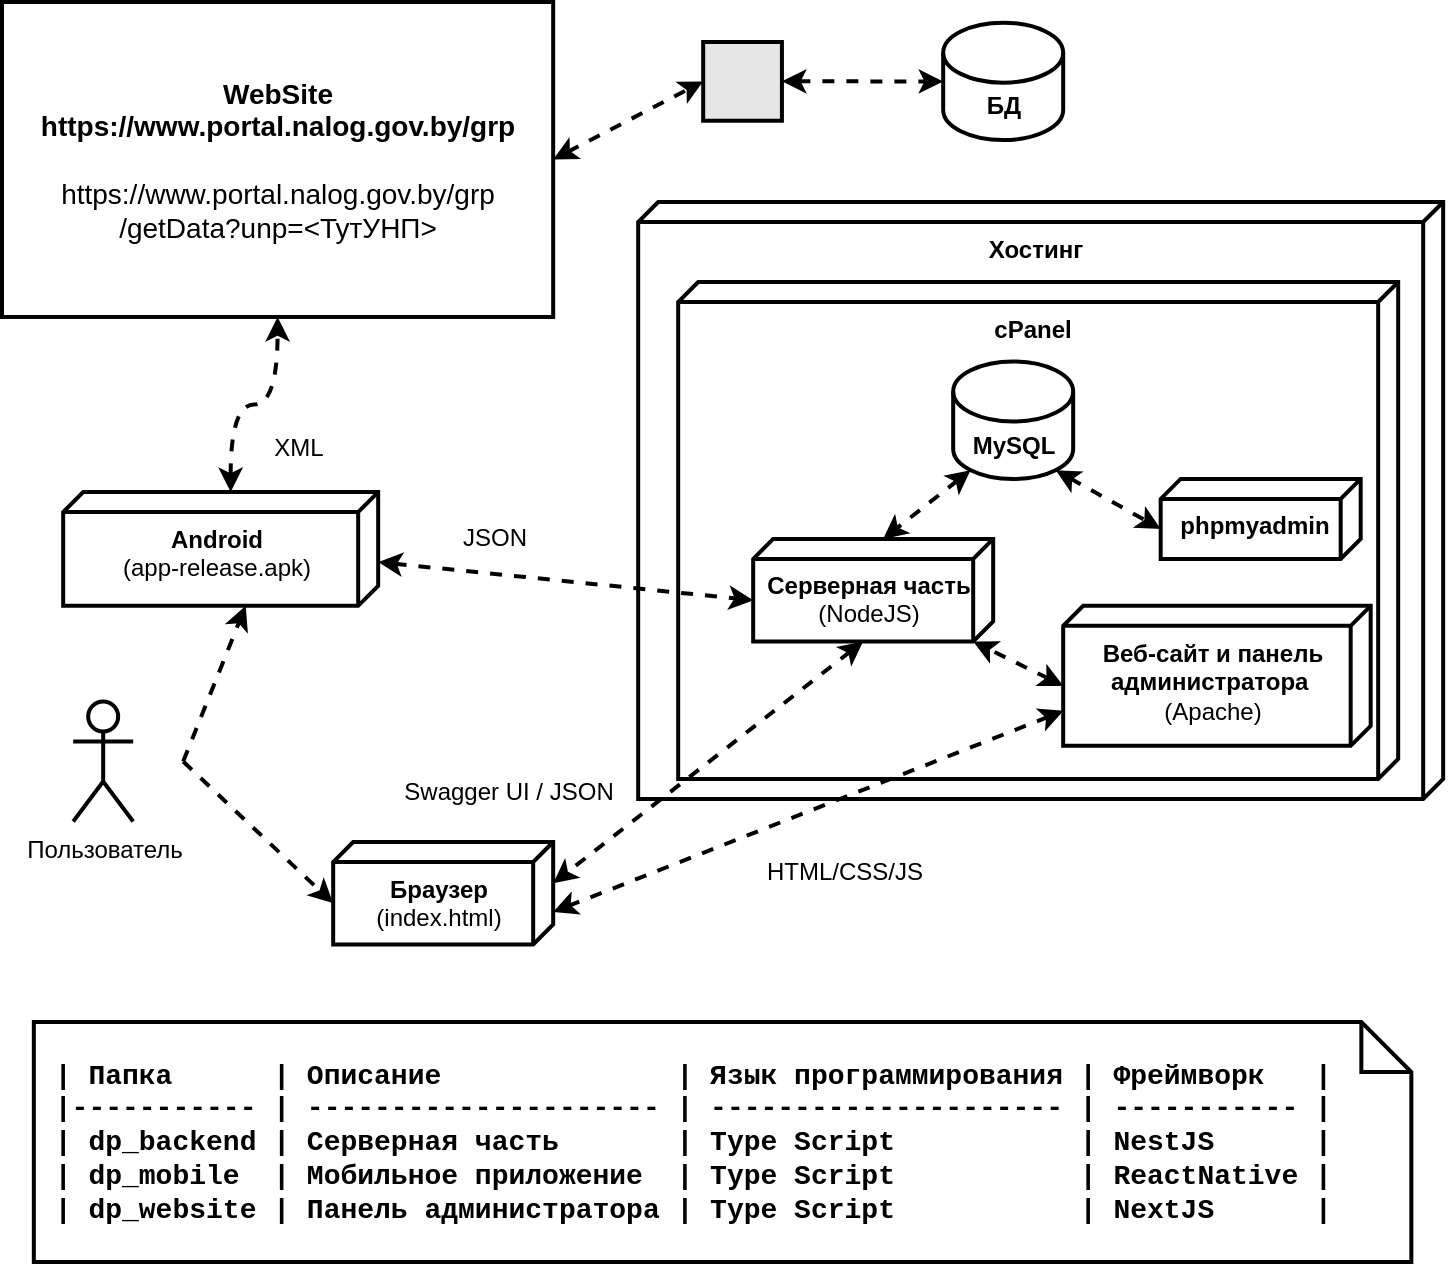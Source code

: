 <mxfile version="21.2.8" type="device">
  <diagram name="Page-1" id="FxitBaApEOWrgbqJlyL4">
    <mxGraphModel dx="1480" dy="877" grid="1" gridSize="10" guides="1" tooltips="1" connect="1" arrows="1" fold="1" page="1" pageScale="1" pageWidth="1100" pageHeight="850" math="0" shadow="0">
      <root>
        <mxCell id="0" />
        <mxCell id="1" parent="0" />
        <mxCell id="hIB5LNgimCdA9HKy_4q2-3" style="rounded=0;orthogonalLoop=1;jettySize=auto;html=1;exitX=1;exitY=0.5;exitDx=0;exitDy=0;entryX=0;entryY=0.5;entryDx=0;entryDy=0;startArrow=classic;startFill=1;dashed=1;strokeWidth=2;" parent="1" source="hIB5LNgimCdA9HKy_4q2-5" target="hIB5LNgimCdA9HKy_4q2-6" edge="1">
          <mxGeometry relative="1" as="geometry" />
        </mxCell>
        <mxCell id="hIB5LNgimCdA9HKy_4q2-5" value="&lt;b style=&quot;font-size: 14px;&quot;&gt;WebSite&lt;br&gt;&lt;/b&gt;&lt;b style=&quot;border-color: var(--border-color); font-size: 14px;&quot;&gt;https://www.portal.nalog.gov.by/grp&lt;/b&gt;&lt;b style=&quot;font-size: 14px;&quot;&gt;&lt;br&gt;&lt;/b&gt;&lt;br style=&quot;font-size: 14px;&quot;&gt;https://www.portal.nalog.gov.by/grp&lt;br style=&quot;font-size: 14px;&quot;&gt;/getData?unp=&amp;lt;ТутУНП&amp;gt;" style="rounded=0;whiteSpace=wrap;html=1;fontSize=14;strokeWidth=2;" parent="1" vertex="1">
          <mxGeometry x="190.0" y="110" width="275.59" height="157.48" as="geometry" />
        </mxCell>
        <mxCell id="hIB5LNgimCdA9HKy_4q2-60" style="edgeStyle=orthogonalEdgeStyle;rounded=0;orthogonalLoop=1;jettySize=auto;html=1;exitX=1;exitY=0.5;exitDx=0;exitDy=0;entryX=0;entryY=0.5;entryDx=0;entryDy=0;entryPerimeter=0;strokeWidth=2;dashed=1;startArrow=classic;startFill=1;" parent="1" source="hIB5LNgimCdA9HKy_4q2-6" target="hIB5LNgimCdA9HKy_4q2-59" edge="1">
          <mxGeometry relative="1" as="geometry" />
        </mxCell>
        <mxCell id="hIB5LNgimCdA9HKy_4q2-6" value="" style="rounded=0;whiteSpace=wrap;html=1;fillColor=#E6E6E6;fontSize=14;strokeWidth=2;" parent="1" vertex="1">
          <mxGeometry x="540.59" y="130" width="39.37" height="39.37" as="geometry" />
        </mxCell>
        <mxCell id="hIB5LNgimCdA9HKy_4q2-7" style="rounded=0;orthogonalLoop=1;jettySize=auto;html=1;exitX=1;exitY=0.5;exitDx=0;exitDy=0;entryX=0;entryY=0;entryDx=56.89;entryDy=66.25;entryPerimeter=0;dashed=1;strokeWidth=2;" parent="1" source="hIB5LNgimCdA9HKy_4q2-9" target="hIB5LNgimCdA9HKy_4q2-29" edge="1">
          <mxGeometry relative="1" as="geometry" />
        </mxCell>
        <mxCell id="hIB5LNgimCdA9HKy_4q2-8" style="rounded=0;orthogonalLoop=1;jettySize=auto;html=1;exitX=1;exitY=0.5;exitDx=0;exitDy=0;entryX=0;entryY=0;entryDx=30.63;entryDy=110;entryPerimeter=0;dashed=1;strokeWidth=2;" parent="1" source="hIB5LNgimCdA9HKy_4q2-9" target="hIB5LNgimCdA9HKy_4q2-33" edge="1">
          <mxGeometry relative="1" as="geometry" />
        </mxCell>
        <mxCell id="hIB5LNgimCdA9HKy_4q2-9" value="" style="rounded=0;whiteSpace=wrap;html=1;fillColor=none;strokeColor=none;" parent="1" vertex="1">
          <mxGeometry x="200.59" y="429.74" width="80" height="120" as="geometry" />
        </mxCell>
        <mxCell id="hIB5LNgimCdA9HKy_4q2-10" value="&lt;b&gt;Хостинг&lt;/b&gt;" style="verticalAlign=top;align=center;shape=cube;size=10;direction=south;html=1;boundedLbl=1;spacingLeft=5;whiteSpace=wrap;strokeWidth=2;" parent="1" vertex="1">
          <mxGeometry x="508.09" y="210" width="402.5" height="298.48" as="geometry" />
        </mxCell>
        <mxCell id="hIB5LNgimCdA9HKy_4q2-12" value="&lt;b&gt;cPanel&lt;/b&gt;" style="verticalAlign=top;align=center;shape=cube;size=10;direction=south;fontStyle=0;html=1;boundedLbl=1;spacingLeft=5;whiteSpace=wrap;strokeWidth=2;" parent="1" vertex="1">
          <mxGeometry x="528.09" y="250" width="360" height="248.48" as="geometry" />
        </mxCell>
        <mxCell id="hIB5LNgimCdA9HKy_4q2-13" style="rounded=0;orthogonalLoop=1;jettySize=auto;html=1;exitX=0;exitY=0;exitDx=51.26;exitDy=65;exitPerimeter=0;entryX=0;entryY=0;entryDx=20.63;entryDy=0;entryPerimeter=0;dashed=1;startArrow=classic;startFill=1;strokeWidth=2;" parent="1" source="hIB5LNgimCdA9HKy_4q2-15" target="hIB5LNgimCdA9HKy_4q2-33" edge="1">
          <mxGeometry relative="1" as="geometry" />
        </mxCell>
        <mxCell id="hIB5LNgimCdA9HKy_4q2-15" value="&lt;b&gt;Серверная часть&lt;/b&gt;&lt;br&gt;(NodeJS)&lt;br&gt;" style="verticalAlign=top;align=center;shape=cube;size=10;direction=south;html=1;boundedLbl=1;spacingLeft=5;whiteSpace=wrap;strokeWidth=2;" parent="1" vertex="1">
          <mxGeometry x="565.59" y="378.48" width="120" height="51.26" as="geometry" />
        </mxCell>
        <mxCell id="hIB5LNgimCdA9HKy_4q2-20" style="edgeStyle=none;rounded=0;orthogonalLoop=1;jettySize=auto;html=1;exitX=0.855;exitY=1;exitDx=0;exitDy=-4.35;exitPerimeter=0;entryX=0;entryY=0;entryDx=25;entryDy=100;entryPerimeter=0;dashed=1;startArrow=classic;startFill=1;strokeWidth=2;" parent="1" source="hIB5LNgimCdA9HKy_4q2-21" target="hIB5LNgimCdA9HKy_4q2-55" edge="1">
          <mxGeometry relative="1" as="geometry" />
        </mxCell>
        <mxCell id="7-XOzqe8eWKMpxP6fuZY-2" style="rounded=0;orthogonalLoop=1;jettySize=auto;html=1;exitX=0.145;exitY=1;exitDx=0;exitDy=-4.35;exitPerimeter=0;entryX=0;entryY=0;entryDx=0;entryDy=55;entryPerimeter=0;dashed=1;startArrow=classic;startFill=1;strokeWidth=2;" parent="1" source="hIB5LNgimCdA9HKy_4q2-21" target="hIB5LNgimCdA9HKy_4q2-15" edge="1">
          <mxGeometry relative="1" as="geometry" />
        </mxCell>
        <mxCell id="hIB5LNgimCdA9HKy_4q2-21" value="MySQL" style="shape=cylinder3;whiteSpace=wrap;html=1;boundedLbl=1;backgroundOutline=1;size=15;strokeWidth=2;fontStyle=1" parent="1" vertex="1">
          <mxGeometry x="665.59" y="289.74" width="60" height="58.74" as="geometry" />
        </mxCell>
        <mxCell id="hIB5LNgimCdA9HKy_4q2-27" value="Пользователь" style="shape=umlActor;verticalLabelPosition=bottom;verticalAlign=top;html=1;strokeWidth=2;" parent="1" vertex="1">
          <mxGeometry x="225.59" y="459.74" width="30" height="60" as="geometry" />
        </mxCell>
        <mxCell id="hIB5LNgimCdA9HKy_4q2-28" style="rounded=0;orthogonalLoop=1;jettySize=auto;html=1;exitX=0;exitY=0;exitDx=35;exitDy=0;exitPerimeter=0;entryX=0;entryY=0;entryDx=30.63;entryDy=120;entryPerimeter=0;strokeWidth=2;startArrow=classic;startFill=1;dashed=1;" parent="1" source="hIB5LNgimCdA9HKy_4q2-29" target="hIB5LNgimCdA9HKy_4q2-15" edge="1">
          <mxGeometry relative="1" as="geometry" />
        </mxCell>
        <mxCell id="7-XOzqe8eWKMpxP6fuZY-1" style="edgeStyle=orthogonalEdgeStyle;rounded=0;orthogonalLoop=1;jettySize=auto;html=1;exitX=0;exitY=0;exitDx=0;exitDy=73.75;exitPerimeter=0;entryX=0.5;entryY=1;entryDx=0;entryDy=0;elbow=vertical;curved=1;dashed=1;strokeWidth=2;startArrow=classic;startFill=1;" parent="1" source="hIB5LNgimCdA9HKy_4q2-29" target="hIB5LNgimCdA9HKy_4q2-5" edge="1">
          <mxGeometry relative="1" as="geometry" />
        </mxCell>
        <mxCell id="hIB5LNgimCdA9HKy_4q2-29" value="&lt;span&gt;Android&lt;/span&gt;&lt;br&gt;&lt;span style=&quot;font-weight: normal;&quot;&gt;(app-release.apk)&lt;/span&gt;" style="verticalAlign=top;align=center;shape=cube;size=10;direction=south;html=1;boundedLbl=1;spacingLeft=5;whiteSpace=wrap;strokeWidth=2;fontStyle=1" parent="1" vertex="1">
          <mxGeometry x="220.59" y="355.04" width="157.5" height="56.89" as="geometry" />
        </mxCell>
        <mxCell id="hIB5LNgimCdA9HKy_4q2-33" value="&lt;b&gt;Браузер&lt;/b&gt;&lt;br&gt;(index.html)" style="verticalAlign=top;align=center;shape=cube;size=10;direction=south;html=1;boundedLbl=1;spacingLeft=5;whiteSpace=wrap;strokeWidth=2;" parent="1" vertex="1">
          <mxGeometry x="355.59" y="530" width="110" height="51.26" as="geometry" />
        </mxCell>
        <mxCell id="hIB5LNgimCdA9HKy_4q2-34" style="rounded=0;orthogonalLoop=1;jettySize=auto;html=1;exitX=0.75;exitY=0.999;exitDx=0;exitDy=0;exitPerimeter=0;entryX=0;entryY=0;entryDx=35;entryDy=0;entryPerimeter=0;endArrow=classic;endFill=1;startArrow=classic;startFill=1;strokeWidth=2;dashed=1;" parent="1" source="hIB5LNgimCdA9HKy_4q2-36" target="hIB5LNgimCdA9HKy_4q2-33" edge="1">
          <mxGeometry relative="1" as="geometry" />
        </mxCell>
        <mxCell id="hIB5LNgimCdA9HKy_4q2-35" style="edgeStyle=none;rounded=0;orthogonalLoop=1;jettySize=auto;html=1;exitX=0;exitY=0;exitDx=40;exitDy=153.75;exitPerimeter=0;entryX=0;entryY=0;entryDx=51.26;entryDy=10;entryPerimeter=0;strokeWidth=2;startArrow=classic;startFill=1;dashed=1;" parent="1" source="hIB5LNgimCdA9HKy_4q2-36" target="hIB5LNgimCdA9HKy_4q2-15" edge="1">
          <mxGeometry relative="1" as="geometry" />
        </mxCell>
        <mxCell id="hIB5LNgimCdA9HKy_4q2-36" value="&lt;b&gt;Веб-сайт и панель администратора&amp;nbsp;&lt;/b&gt;&lt;br&gt;(Apache)" style="verticalAlign=top;align=center;shape=cube;size=10;direction=south;html=1;boundedLbl=1;spacingLeft=5;whiteSpace=wrap;strokeWidth=2;" parent="1" vertex="1">
          <mxGeometry x="720.59" y="411.93" width="153.75" height="70" as="geometry" />
        </mxCell>
        <mxCell id="hIB5LNgimCdA9HKy_4q2-37" value="HTML/CSS/JS" style="text;html=1;align=center;verticalAlign=middle;resizable=0;points=[];autosize=1;strokeColor=none;fillColor=none;" parent="1" vertex="1">
          <mxGeometry x="560.59" y="530" width="100" height="30" as="geometry" />
        </mxCell>
        <mxCell id="hIB5LNgimCdA9HKy_4q2-38" value="XML" style="text;html=1;align=center;verticalAlign=middle;resizable=0;points=[];autosize=1;strokeColor=none;fillColor=none;" parent="1" vertex="1">
          <mxGeometry x="313.38" y="318.48" width="50" height="30" as="geometry" />
        </mxCell>
        <mxCell id="hIB5LNgimCdA9HKy_4q2-39" value="JSON" style="text;html=1;align=center;verticalAlign=middle;resizable=0;points=[];autosize=1;strokeColor=none;fillColor=none;" parent="1" vertex="1">
          <mxGeometry x="405.59" y="362.85" width="60" height="30" as="geometry" />
        </mxCell>
        <mxCell id="hIB5LNgimCdA9HKy_4q2-48" value="Swagger UI / JSON" style="text;html=1;align=center;verticalAlign=middle;resizable=0;points=[];autosize=1;strokeColor=none;fillColor=none;" parent="1" vertex="1">
          <mxGeometry x="378.09" y="489.74" width="130" height="30" as="geometry" />
        </mxCell>
        <mxCell id="hIB5LNgimCdA9HKy_4q2-55" value="phpmyadmin" style="verticalAlign=top;align=center;shape=cube;size=10;direction=south;html=1;boundedLbl=1;spacingLeft=5;whiteSpace=wrap;strokeWidth=2;fontStyle=1" parent="1" vertex="1">
          <mxGeometry x="769.34" y="348.48" width="100" height="40" as="geometry" />
        </mxCell>
        <mxCell id="hIB5LNgimCdA9HKy_4q2-59" value="БД" style="shape=cylinder3;whiteSpace=wrap;html=1;boundedLbl=1;backgroundOutline=1;size=15;strokeWidth=2;fontStyle=1" parent="1" vertex="1">
          <mxGeometry x="660.59" y="120.32" width="60" height="58.74" as="geometry" />
        </mxCell>
        <mxCell id="Lu5ajcYRGLBPHuqTfaXb-2" value="&amp;nbsp;| Папка&amp;nbsp; &amp;nbsp; &amp;nbsp; | Описание&amp;nbsp; &amp;nbsp; &amp;nbsp; &amp;nbsp; &amp;nbsp; &amp;nbsp; &amp;nbsp; | Язык программирования | Фреймворк&amp;nbsp; &amp;nbsp;|&lt;br&gt;&amp;nbsp;|----------- | --------------------- | --------------------- | ----------- |&amp;nbsp;&lt;br&gt;&amp;nbsp;| dp_backend | Серверная часть&amp;nbsp; &amp;nbsp; &amp;nbsp; &amp;nbsp;| Type Script&amp;nbsp; &amp;nbsp; &amp;nbsp; &amp;nbsp; &amp;nbsp; &amp;nbsp;| NestJS&amp;nbsp; &amp;nbsp; &amp;nbsp; |&lt;br style=&quot;font-size: 14px;&quot;&gt;&amp;nbsp;| dp_mobile&amp;nbsp; | Мобильное приложение&amp;nbsp; | Type Script&amp;nbsp; &amp;nbsp; &amp;nbsp; &amp;nbsp; &amp;nbsp; &amp;nbsp;| ReactNative |&lt;br style=&quot;font-size: 14px;&quot;&gt;&amp;nbsp;| dp_website | Панель администратора | Type Script&amp;nbsp; &amp;nbsp; &amp;nbsp; &amp;nbsp; &amp;nbsp; &amp;nbsp;| NextJS&amp;nbsp; &amp;nbsp; &amp;nbsp; |" style="shape=note2;boundedLbl=1;whiteSpace=wrap;html=1;size=25;verticalAlign=middle;align=left;strokeWidth=2;fontFamily=Courier New;labelPosition=center;verticalLabelPosition=middle;fontStyle=1;fontSize=14;" parent="1" vertex="1">
          <mxGeometry x="205.92" y="620" width="688.75" height="120" as="geometry" />
        </mxCell>
      </root>
    </mxGraphModel>
  </diagram>
</mxfile>
